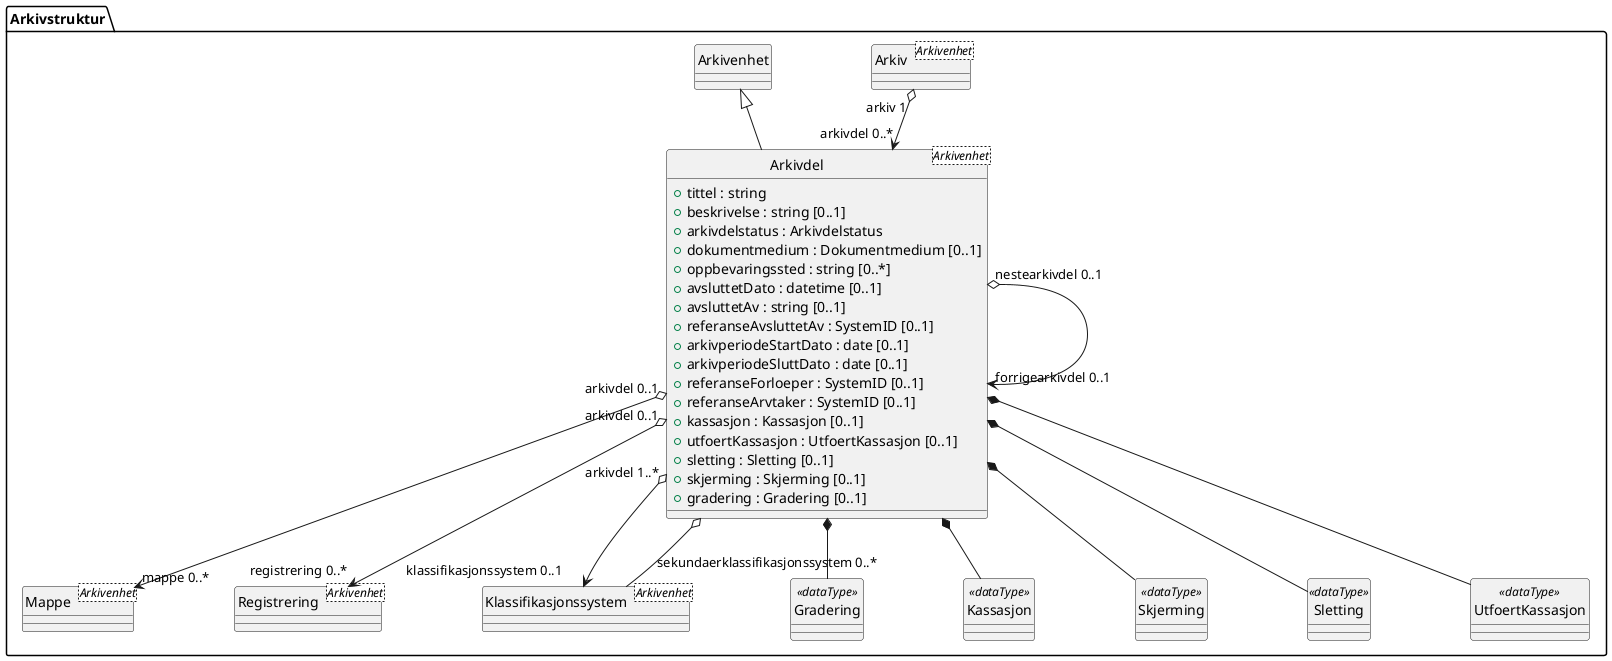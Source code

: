 @startuml
skinparam nodesep 100
hide circle
class Arkivstruktur.Arkivdel <Arkivenhet> {
  +tittel : string
  +beskrivelse : string [0..1]
  +arkivdelstatus : Arkivdelstatus
  +dokumentmedium : Dokumentmedium [0..1]
  +oppbevaringssted : string [0..*]
  +avsluttetDato : datetime [0..1]
  +avsluttetAv : string [0..1]
  +referanseAvsluttetAv : SystemID [0..1]
  +arkivperiodeStartDato : date [0..1]
  +arkivperiodeSluttDato : date [0..1]
  +referanseForloeper : SystemID [0..1]
  +referanseArvtaker : SystemID [0..1]
  +kassasjon : Kassasjon [0..1]
  +utfoertKassasjon : UtfoertKassasjon [0..1]
  +sletting : Sletting [0..1]
  +skjerming : Skjerming [0..1]
  +gradering : Gradering [0..1]
}
class Arkivstruktur.Arkiv <Arkivenhet> {
}
Arkivstruktur.Arkiv "arkiv 1" o--> "arkivdel 0..*" Arkivstruktur.Arkivdel
class Arkivstruktur.Mappe <Arkivenhet> {
}
Arkivstruktur.Arkivdel "arkivdel 0..1" o--> "mappe 0..*" Arkivstruktur.Mappe
class Arkivstruktur.Registrering <Arkivenhet> {
}
Arkivstruktur.Arkivdel "arkivdel 0..1" o--> "registrering 0..*" Arkivstruktur.Registrering
class Arkivstruktur.Klassifikasjonssystem <Arkivenhet> {
}
Arkivstruktur.Arkivdel "arkivdel 1..*" o--> "klassifikasjonssystem 0..1" Arkivstruktur.Klassifikasjonssystem
Arkivstruktur.Arkivdel "nestearkivdel 0..1" o--> "forrigearkivdel 0..1" Arkivstruktur.Arkivdel
class Arkivstruktur.Gradering <<dataType>> {
}
Arkivstruktur.Arkivdel *-- Arkivstruktur.Gradering
class Arkivstruktur.Kassasjon <<dataType>> {
}
Arkivstruktur.Arkivdel *-- Arkivstruktur.Kassasjon
class Arkivstruktur.Skjerming <<dataType>> {
}
Arkivstruktur.Arkivdel *-- Arkivstruktur.Skjerming
class Arkivstruktur.Sletting <<dataType>> {
}
Arkivstruktur.Arkivdel *-- Arkivstruktur.Sletting
class Arkivstruktur.UtfoertKassasjon <<dataType>> {
}
Arkivstruktur.Arkivdel *-- Arkivstruktur.UtfoertKassasjon
Arkivstruktur.Arkivdel o-- "sekundaerklassifikasjonssystem 0..*" Arkivstruktur.Klassifikasjonssystem
class Arkivstruktur.Arkivenhet {
}
Arkivstruktur.Arkivenhet <|-- Arkivstruktur.Arkivdel
@enduml
